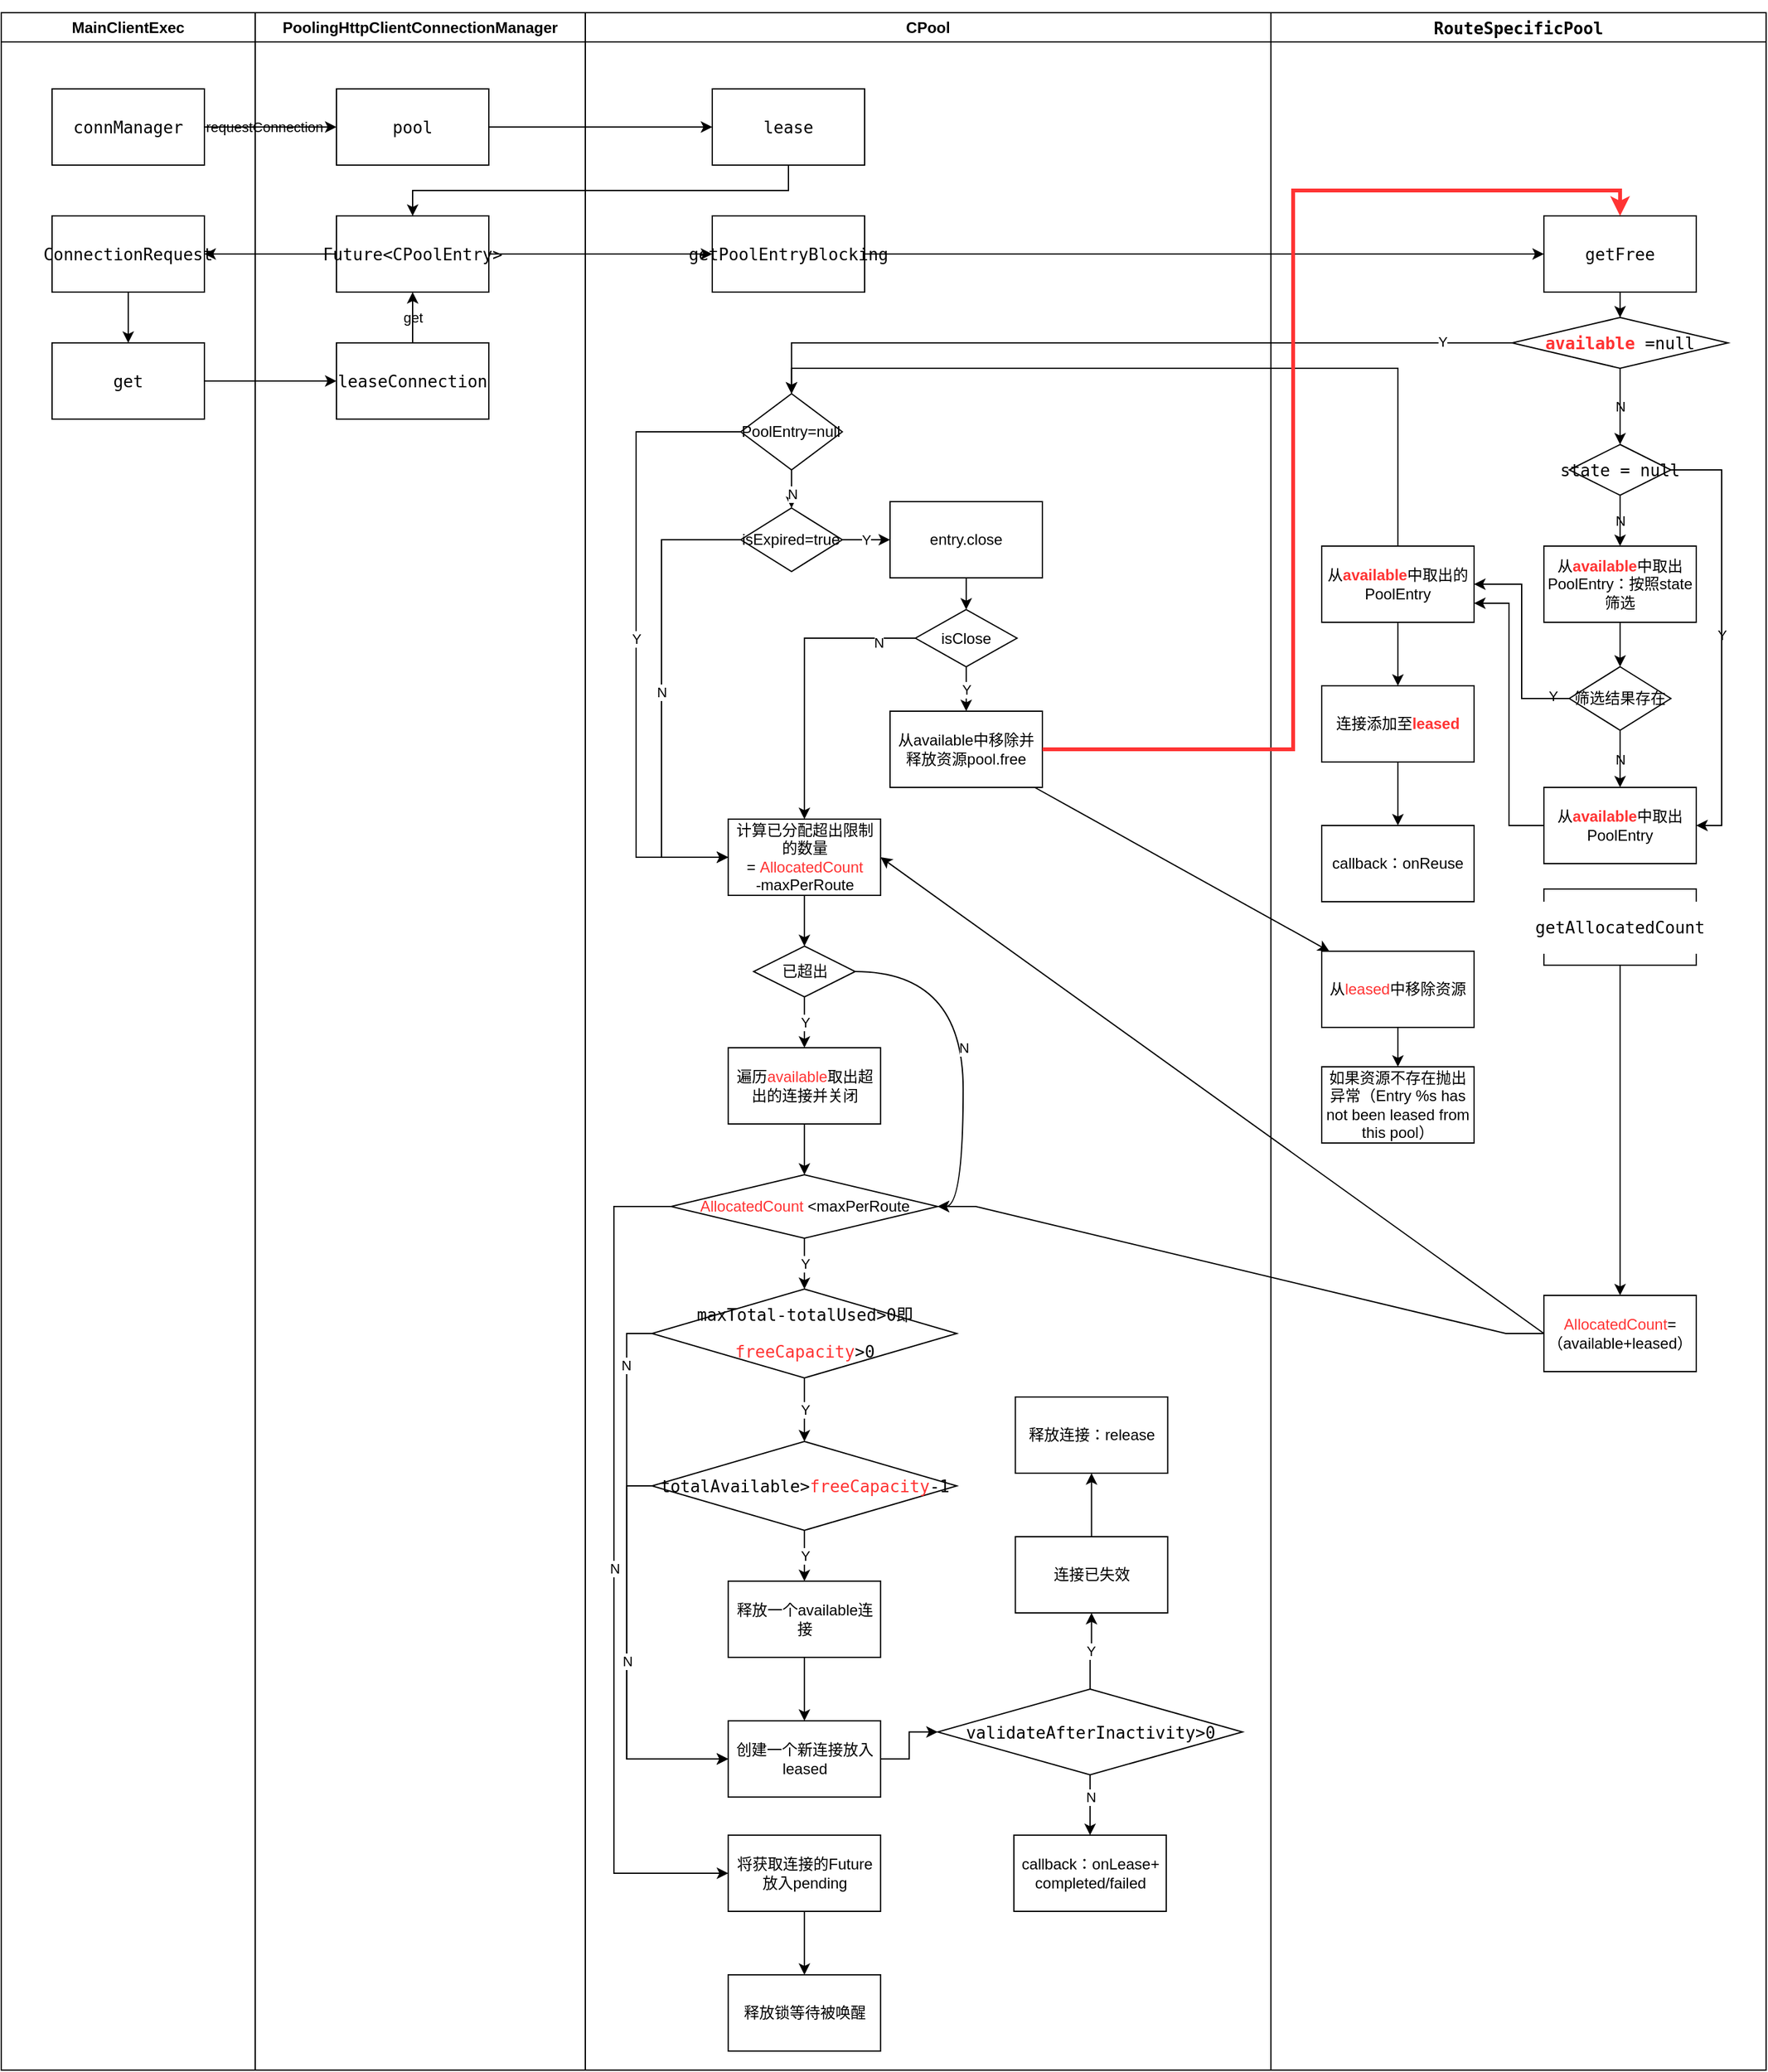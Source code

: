 <mxfile version="21.2.8" type="device">
  <diagram name="第 1 页" id="E9P2vQM6QKkF38F96HPs">
    <mxGraphModel dx="1466" dy="959" grid="1" gridSize="10" guides="1" tooltips="1" connect="1" arrows="1" fold="1" page="1" pageScale="1" pageWidth="827" pageHeight="1169" math="0" shadow="0">
      <root>
        <mxCell id="0" />
        <mxCell id="1" parent="0" />
        <mxCell id="orUGkDXjESginr_FINSn-1" value="PoolingHttpClientConnectionManager" style="swimlane;whiteSpace=wrap;html=1;labelBorderColor=none;labelBackgroundColor=none;" parent="1" vertex="1">
          <mxGeometry x="350" y="70" width="260" height="1620" as="geometry" />
        </mxCell>
        <mxCell id="orUGkDXjESginr_FINSn-4" value="&lt;pre style=&quot;font-family: &amp;quot;JetBrains Mono&amp;quot;, monospace; font-size: 9.8pt;&quot;&gt;&lt;pre style=&quot;font-family: &amp;quot;JetBrains Mono&amp;quot;, monospace; font-size: 9.8pt;&quot;&gt;pool&lt;/pre&gt;&lt;/pre&gt;" style="rounded=0;whiteSpace=wrap;html=1;labelBorderColor=none;labelBackgroundColor=none;fontColor=#000000;" parent="orUGkDXjESginr_FINSn-1" vertex="1">
          <mxGeometry x="64" y="60" width="120" height="60" as="geometry" />
        </mxCell>
        <mxCell id="orUGkDXjESginr_FINSn-21" value="get" style="edgeStyle=orthogonalEdgeStyle;rounded=0;orthogonalLoop=1;jettySize=auto;html=1;exitX=0.5;exitY=0;exitDx=0;exitDy=0;entryX=0.5;entryY=1;entryDx=0;entryDy=0;labelBorderColor=none;labelBackgroundColor=none;fontColor=#000000;" parent="orUGkDXjESginr_FINSn-1" source="orUGkDXjESginr_FINSn-14" target="orUGkDXjESginr_FINSn-16" edge="1">
          <mxGeometry relative="1" as="geometry" />
        </mxCell>
        <mxCell id="orUGkDXjESginr_FINSn-14" value="&lt;pre style=&quot;font-family: &amp;quot;JetBrains Mono&amp;quot;, monospace; font-size: 9.8pt;&quot;&gt;&lt;pre style=&quot;font-family: &amp;quot;JetBrains Mono&amp;quot;, monospace; font-size: 9.8pt;&quot;&gt;leaseConnection&lt;/pre&gt;&lt;/pre&gt;" style="rounded=0;whiteSpace=wrap;html=1;labelBorderColor=none;labelBackgroundColor=none;fontColor=#000000;" parent="orUGkDXjESginr_FINSn-1" vertex="1">
          <mxGeometry x="64" y="260" width="120" height="60" as="geometry" />
        </mxCell>
        <mxCell id="orUGkDXjESginr_FINSn-16" value="&lt;pre style=&quot;font-family: &amp;quot;JetBrains Mono&amp;quot;, monospace; font-size: 9.8pt;&quot;&gt;&lt;pre style=&quot;font-family: &amp;quot;JetBrains Mono&amp;quot;, monospace; font-size: 9.8pt;&quot;&gt;Future&amp;lt;CPoolEntry&amp;gt;&lt;/pre&gt;&lt;/pre&gt;" style="rounded=0;whiteSpace=wrap;html=1;labelBorderColor=none;labelBackgroundColor=none;fontColor=#000000;" parent="orUGkDXjESginr_FINSn-1" vertex="1">
          <mxGeometry x="64" y="160" width="120" height="60" as="geometry" />
        </mxCell>
        <mxCell id="orUGkDXjESginr_FINSn-2" value="MainClientExec" style="swimlane;whiteSpace=wrap;html=1;labelBorderColor=none;labelBackgroundColor=none;" parent="1" vertex="1">
          <mxGeometry x="150" y="70" width="200" height="1620" as="geometry" />
        </mxCell>
        <mxCell id="orUGkDXjESginr_FINSn-3" value="&lt;pre style=&quot;font-family: &amp;quot;JetBrains Mono&amp;quot;, monospace; font-size: 9.8pt;&quot;&gt;connManager&lt;/pre&gt;" style="rounded=0;whiteSpace=wrap;html=1;labelBorderColor=none;labelBackgroundColor=none;fontColor=#000000;" parent="orUGkDXjESginr_FINSn-2" vertex="1">
          <mxGeometry x="40" y="60" width="120" height="60" as="geometry" />
        </mxCell>
        <mxCell id="orUGkDXjESginr_FINSn-13" value="" style="edgeStyle=orthogonalEdgeStyle;rounded=0;orthogonalLoop=1;jettySize=auto;html=1;labelBorderColor=none;labelBackgroundColor=none;fontColor=#000000;" parent="orUGkDXjESginr_FINSn-2" source="orUGkDXjESginr_FINSn-10" target="orUGkDXjESginr_FINSn-12" edge="1">
          <mxGeometry relative="1" as="geometry" />
        </mxCell>
        <mxCell id="orUGkDXjESginr_FINSn-10" value="&lt;pre style=&quot;font-family: &amp;quot;JetBrains Mono&amp;quot;, monospace; font-size: 9.8pt;&quot;&gt;&lt;pre style=&quot;font-family: &amp;quot;JetBrains Mono&amp;quot;, monospace; font-size: 9.8pt;&quot;&gt;ConnectionRequest&lt;/pre&gt;&lt;/pre&gt;" style="rounded=0;whiteSpace=wrap;html=1;labelBorderColor=none;labelBackgroundColor=none;fontColor=#000000;" parent="orUGkDXjESginr_FINSn-2" vertex="1">
          <mxGeometry x="40" y="160" width="120" height="60" as="geometry" />
        </mxCell>
        <mxCell id="orUGkDXjESginr_FINSn-12" value="&lt;pre style=&quot;font-family: &amp;quot;JetBrains Mono&amp;quot;, monospace; font-size: 9.8pt;&quot;&gt;&lt;pre style=&quot;font-family: &amp;quot;JetBrains Mono&amp;quot;, monospace; font-size: 9.8pt;&quot;&gt;get&lt;/pre&gt;&lt;/pre&gt;" style="rounded=0;whiteSpace=wrap;html=1;labelBorderColor=none;labelBackgroundColor=none;fontColor=#000000;" parent="orUGkDXjESginr_FINSn-2" vertex="1">
          <mxGeometry x="40" y="260" width="120" height="60" as="geometry" />
        </mxCell>
        <mxCell id="orUGkDXjESginr_FINSn-5" value="" style="edgeStyle=orthogonalEdgeStyle;rounded=0;orthogonalLoop=1;jettySize=auto;html=1;labelBorderColor=none;labelBackgroundColor=none;fontColor=#000000;" parent="1" source="orUGkDXjESginr_FINSn-3" target="orUGkDXjESginr_FINSn-4" edge="1">
          <mxGeometry relative="1" as="geometry" />
        </mxCell>
        <mxCell id="orUGkDXjESginr_FINSn-6" value="requestConnection" style="edgeLabel;html=1;align=center;verticalAlign=middle;resizable=0;points=[];labelBorderColor=none;labelBackgroundColor=none;fontColor=#000000;" parent="orUGkDXjESginr_FINSn-5" vertex="1" connectable="0">
          <mxGeometry x="-0.1" relative="1" as="geometry">
            <mxPoint as="offset" />
          </mxGeometry>
        </mxCell>
        <mxCell id="orUGkDXjESginr_FINSn-8" value="" style="edgeStyle=orthogonalEdgeStyle;rounded=0;orthogonalLoop=1;jettySize=auto;html=1;labelBorderColor=none;labelBackgroundColor=none;fontColor=#000000;" parent="1" source="orUGkDXjESginr_FINSn-4" target="orUGkDXjESginr_FINSn-7" edge="1">
          <mxGeometry relative="1" as="geometry" />
        </mxCell>
        <mxCell id="orUGkDXjESginr_FINSn-9" value="CPool" style="swimlane;whiteSpace=wrap;html=1;labelBorderColor=none;labelBackgroundColor=none;" parent="1" vertex="1">
          <mxGeometry x="610" y="70" width="540" height="1620" as="geometry" />
        </mxCell>
        <mxCell id="orUGkDXjESginr_FINSn-7" value="&lt;pre style=&quot;font-family: &amp;quot;JetBrains Mono&amp;quot;, monospace; font-size: 9.8pt;&quot;&gt;&lt;pre style=&quot;font-family: &amp;quot;JetBrains Mono&amp;quot;, monospace; font-size: 9.8pt;&quot;&gt;lease&lt;/pre&gt;&lt;/pre&gt;" style="rounded=0;whiteSpace=wrap;html=1;labelBorderColor=none;labelBackgroundColor=none;fontColor=#000000;" parent="orUGkDXjESginr_FINSn-9" vertex="1">
          <mxGeometry x="100" y="60" width="120" height="60" as="geometry" />
        </mxCell>
        <mxCell id="orUGkDXjESginr_FINSn-22" value="&lt;pre style=&quot;font-family: &amp;quot;JetBrains Mono&amp;quot;, monospace; font-size: 9.8pt;&quot;&gt;&lt;pre style=&quot;font-family: &amp;quot;JetBrains Mono&amp;quot;, monospace; font-size: 9.8pt;&quot;&gt;getPoolEntryBlocking&lt;/pre&gt;&lt;/pre&gt;" style="rounded=0;whiteSpace=wrap;html=1;labelBorderColor=none;labelBackgroundColor=none;fontColor=#000000;" parent="orUGkDXjESginr_FINSn-9" vertex="1">
          <mxGeometry x="100" y="160" width="120" height="60" as="geometry" />
        </mxCell>
        <mxCell id="orUGkDXjESginr_FINSn-52" value="" style="edgeStyle=orthogonalEdgeStyle;rounded=0;orthogonalLoop=1;jettySize=auto;html=1;" parent="orUGkDXjESginr_FINSn-9" source="orUGkDXjESginr_FINSn-48" target="orUGkDXjESginr_FINSn-51" edge="1">
          <mxGeometry relative="1" as="geometry" />
        </mxCell>
        <mxCell id="orUGkDXjESginr_FINSn-48" value="计算已分配超出限制的数量=&amp;nbsp;&lt;font color=&quot;#ff3333&quot;&gt;AllocatedCount&lt;/font&gt;&lt;br&gt;-maxPerRoute" style="whiteSpace=wrap;html=1;rounded=0;labelBorderColor=none;labelBackgroundColor=none;fontColor=#000000;" parent="orUGkDXjESginr_FINSn-9" vertex="1">
          <mxGeometry x="112.57" y="635" width="120" height="60" as="geometry" />
        </mxCell>
        <mxCell id="orUGkDXjESginr_FINSn-54" value="Y" style="edgeStyle=orthogonalEdgeStyle;rounded=0;orthogonalLoop=1;jettySize=auto;html=1;" parent="orUGkDXjESginr_FINSn-9" source="orUGkDXjESginr_FINSn-51" target="orUGkDXjESginr_FINSn-53" edge="1">
          <mxGeometry relative="1" as="geometry" />
        </mxCell>
        <mxCell id="orUGkDXjESginr_FINSn-87" value="N" style="edgeStyle=orthogonalEdgeStyle;rounded=0;orthogonalLoop=1;jettySize=auto;html=1;exitX=1;exitY=0.5;exitDx=0;exitDy=0;entryX=1;entryY=0.5;entryDx=0;entryDy=0;curved=1;" parent="orUGkDXjESginr_FINSn-9" source="orUGkDXjESginr_FINSn-51" target="orUGkDXjESginr_FINSn-57" edge="1">
          <mxGeometry relative="1" as="geometry" />
        </mxCell>
        <mxCell id="orUGkDXjESginr_FINSn-51" value="已超出" style="rhombus;whiteSpace=wrap;html=1;fontColor=#000000;rounded=0;labelBorderColor=none;labelBackgroundColor=none;" parent="orUGkDXjESginr_FINSn-9" vertex="1">
          <mxGeometry x="132.57" y="735" width="80" height="40" as="geometry" />
        </mxCell>
        <mxCell id="orUGkDXjESginr_FINSn-61" value="" style="edgeStyle=orthogonalEdgeStyle;rounded=0;orthogonalLoop=1;jettySize=auto;html=1;" parent="orUGkDXjESginr_FINSn-9" source="orUGkDXjESginr_FINSn-53" target="orUGkDXjESginr_FINSn-57" edge="1">
          <mxGeometry relative="1" as="geometry" />
        </mxCell>
        <mxCell id="orUGkDXjESginr_FINSn-53" value="遍历&lt;font color=&quot;#ff3333&quot;&gt;available&lt;/font&gt;取出超出的连接并关闭" style="whiteSpace=wrap;html=1;fontColor=#000000;rounded=0;labelBorderColor=none;labelBackgroundColor=none;" parent="orUGkDXjESginr_FINSn-9" vertex="1">
          <mxGeometry x="112.57" y="815" width="120" height="60" as="geometry" />
        </mxCell>
        <mxCell id="orUGkDXjESginr_FINSn-62" value="Y" style="edgeStyle=orthogonalEdgeStyle;rounded=0;orthogonalLoop=1;jettySize=auto;html=1;" parent="orUGkDXjESginr_FINSn-9" source="orUGkDXjESginr_FINSn-57" target="orUGkDXjESginr_FINSn-59" edge="1">
          <mxGeometry relative="1" as="geometry" />
        </mxCell>
        <mxCell id="orUGkDXjESginr_FINSn-85" value="N" style="edgeStyle=orthogonalEdgeStyle;rounded=0;orthogonalLoop=1;jettySize=auto;html=1;exitX=0;exitY=0.5;exitDx=0;exitDy=0;entryX=0;entryY=0.5;entryDx=0;entryDy=0;" parent="orUGkDXjESginr_FINSn-9" source="orUGkDXjESginr_FINSn-57" target="orUGkDXjESginr_FINSn-81" edge="1">
          <mxGeometry relative="1" as="geometry">
            <Array as="points">
              <mxPoint x="22.57" y="940" />
              <mxPoint x="22.57" y="1465" />
            </Array>
          </mxGeometry>
        </mxCell>
        <mxCell id="orUGkDXjESginr_FINSn-57" value="&lt;font color=&quot;#ff3333&quot;&gt;AllocatedCount&lt;/font&gt; &amp;lt;maxPerRoute" style="rhombus;whiteSpace=wrap;html=1;fontColor=#000000;rounded=0;labelBorderColor=none;labelBackgroundColor=none;" parent="orUGkDXjESginr_FINSn-9" vertex="1">
          <mxGeometry x="67.57" y="915" width="210" height="50" as="geometry" />
        </mxCell>
        <mxCell id="orUGkDXjESginr_FINSn-73" value="Y" style="edgeStyle=orthogonalEdgeStyle;rounded=0;orthogonalLoop=1;jettySize=auto;html=1;" parent="orUGkDXjESginr_FINSn-9" source="orUGkDXjESginr_FINSn-59" target="orUGkDXjESginr_FINSn-72" edge="1">
          <mxGeometry relative="1" as="geometry" />
        </mxCell>
        <mxCell id="orUGkDXjESginr_FINSn-79" style="edgeStyle=orthogonalEdgeStyle;rounded=0;orthogonalLoop=1;jettySize=auto;html=1;exitX=0;exitY=0.5;exitDx=0;exitDy=0;entryX=0;entryY=0.5;entryDx=0;entryDy=0;" parent="orUGkDXjESginr_FINSn-9" source="orUGkDXjESginr_FINSn-59" target="orUGkDXjESginr_FINSn-76" edge="1">
          <mxGeometry relative="1" as="geometry" />
        </mxCell>
        <mxCell id="orUGkDXjESginr_FINSn-80" value="N" style="edgeLabel;html=1;align=center;verticalAlign=middle;resizable=0;points=[];" parent="orUGkDXjESginr_FINSn-79" vertex="1" connectable="0">
          <mxGeometry x="-0.793" y="-1" relative="1" as="geometry">
            <mxPoint as="offset" />
          </mxGeometry>
        </mxCell>
        <mxCell id="orUGkDXjESginr_FINSn-59" value="&lt;pre style=&quot;font-family: &amp;quot;JetBrains Mono&amp;quot;, monospace; font-size: 9.8pt;&quot;&gt;maxTotal-totalUsed&amp;gt;0即&lt;/pre&gt;&lt;pre style=&quot;font-family: &amp;quot;JetBrains Mono&amp;quot;, monospace; font-size: 9.8pt;&quot;&gt;&lt;pre style=&quot;border-color: var(--border-color); font-family: &amp;quot;JetBrains Mono&amp;quot;, monospace; font-size: 9.8pt;&quot;&gt;&lt;font color=&quot;#ff3333&quot;&gt;freeCapacity&lt;/font&gt;&amp;gt;0&lt;/pre&gt;&lt;/pre&gt;" style="rhombus;html=1;fontColor=default;rounded=0;labelBorderColor=none;labelBackgroundColor=none;align=center;verticalAlign=middle;whiteSpace=wrap;horizontal=1;" parent="orUGkDXjESginr_FINSn-9" vertex="1">
          <mxGeometry x="52.57" y="1005" width="240" height="70" as="geometry" />
        </mxCell>
        <mxCell id="orUGkDXjESginr_FINSn-75" value="Y" style="edgeStyle=orthogonalEdgeStyle;rounded=0;orthogonalLoop=1;jettySize=auto;html=1;" parent="orUGkDXjESginr_FINSn-9" source="orUGkDXjESginr_FINSn-72" target="orUGkDXjESginr_FINSn-74" edge="1">
          <mxGeometry relative="1" as="geometry" />
        </mxCell>
        <mxCell id="orUGkDXjESginr_FINSn-78" value="N" style="edgeStyle=orthogonalEdgeStyle;rounded=0;orthogonalLoop=1;jettySize=auto;html=1;exitX=0;exitY=0.5;exitDx=0;exitDy=0;entryX=0;entryY=0.5;entryDx=0;entryDy=0;" parent="orUGkDXjESginr_FINSn-9" source="orUGkDXjESginr_FINSn-72" target="orUGkDXjESginr_FINSn-76" edge="1">
          <mxGeometry relative="1" as="geometry" />
        </mxCell>
        <mxCell id="orUGkDXjESginr_FINSn-72" value="&lt;pre style=&quot;font-family: &amp;quot;JetBrains Mono&amp;quot;, monospace; font-size: 9.8pt;&quot;&gt;&lt;pre style=&quot;font-family: &amp;quot;JetBrains Mono&amp;quot;, monospace; font-size: 9.8pt;&quot;&gt;totalAvailable&amp;gt;&lt;font color=&quot;#ff3333&quot;&gt;freeCapacity&lt;/font&gt;-1&lt;/pre&gt;&lt;/pre&gt;" style="rhombus;html=1;fontColor=default;rounded=0;labelBorderColor=none;labelBackgroundColor=none;align=center;verticalAlign=middle;whiteSpace=wrap;horizontal=1;" parent="orUGkDXjESginr_FINSn-9" vertex="1">
          <mxGeometry x="52.57" y="1125" width="240" height="70" as="geometry" />
        </mxCell>
        <mxCell id="orUGkDXjESginr_FINSn-120" value="" style="edgeStyle=orthogonalEdgeStyle;rounded=0;orthogonalLoop=1;jettySize=auto;html=1;" parent="orUGkDXjESginr_FINSn-9" source="orUGkDXjESginr_FINSn-74" target="orUGkDXjESginr_FINSn-76" edge="1">
          <mxGeometry relative="1" as="geometry" />
        </mxCell>
        <mxCell id="orUGkDXjESginr_FINSn-74" value="释放一个available连接" style="whiteSpace=wrap;html=1;rounded=0;labelBorderColor=none;labelBackgroundColor=none;" parent="orUGkDXjESginr_FINSn-9" vertex="1">
          <mxGeometry x="112.57" y="1235" width="120" height="60" as="geometry" />
        </mxCell>
        <mxCell id="R5NUrXiZU25yeyXuYeoO-2" value="" style="edgeStyle=orthogonalEdgeStyle;rounded=0;orthogonalLoop=1;jettySize=auto;html=1;entryX=0;entryY=0.5;entryDx=0;entryDy=0;" edge="1" parent="orUGkDXjESginr_FINSn-9" source="orUGkDXjESginr_FINSn-76" target="R5NUrXiZU25yeyXuYeoO-1">
          <mxGeometry relative="1" as="geometry" />
        </mxCell>
        <mxCell id="orUGkDXjESginr_FINSn-76" value="创建一个新连接放入leased" style="whiteSpace=wrap;html=1;rounded=0;labelBorderColor=none;labelBackgroundColor=none;" parent="orUGkDXjESginr_FINSn-9" vertex="1">
          <mxGeometry x="112.57" y="1345" width="120" height="60" as="geometry" />
        </mxCell>
        <mxCell id="orUGkDXjESginr_FINSn-84" value="" style="edgeStyle=orthogonalEdgeStyle;rounded=0;orthogonalLoop=1;jettySize=auto;html=1;" parent="orUGkDXjESginr_FINSn-9" source="orUGkDXjESginr_FINSn-81" target="orUGkDXjESginr_FINSn-83" edge="1">
          <mxGeometry relative="1" as="geometry" />
        </mxCell>
        <mxCell id="orUGkDXjESginr_FINSn-81" value="将获取连接的Future放入pending" style="whiteSpace=wrap;html=1;rounded=0;labelBorderColor=none;labelBackgroundColor=none;" parent="orUGkDXjESginr_FINSn-9" vertex="1">
          <mxGeometry x="112.57" y="1435" width="120" height="60" as="geometry" />
        </mxCell>
        <mxCell id="orUGkDXjESginr_FINSn-83" value="释放锁等待被唤醒" style="whiteSpace=wrap;html=1;rounded=0;labelBorderColor=none;labelBackgroundColor=none;" parent="orUGkDXjESginr_FINSn-9" vertex="1">
          <mxGeometry x="112.57" y="1545" width="120" height="60" as="geometry" />
        </mxCell>
        <mxCell id="orUGkDXjESginr_FINSn-94" value="" style="edgeStyle=orthogonalEdgeStyle;rounded=0;orthogonalLoop=1;jettySize=auto;html=1;" parent="orUGkDXjESginr_FINSn-9" source="orUGkDXjESginr_FINSn-90" target="orUGkDXjESginr_FINSn-93" edge="1">
          <mxGeometry relative="1" as="geometry" />
        </mxCell>
        <mxCell id="orUGkDXjESginr_FINSn-98" value="N" style="edgeLabel;html=1;align=center;verticalAlign=middle;resizable=0;points=[];" parent="orUGkDXjESginr_FINSn-94" vertex="1" connectable="0">
          <mxGeometry x="-0.168" relative="1" as="geometry">
            <mxPoint as="offset" />
          </mxGeometry>
        </mxCell>
        <mxCell id="orUGkDXjESginr_FINSn-103" value="Y" style="edgeStyle=orthogonalEdgeStyle;rounded=0;orthogonalLoop=1;jettySize=auto;html=1;exitX=0;exitY=0.5;exitDx=0;exitDy=0;entryX=0;entryY=0.5;entryDx=0;entryDy=0;" parent="orUGkDXjESginr_FINSn-9" source="orUGkDXjESginr_FINSn-90" target="orUGkDXjESginr_FINSn-48" edge="1">
          <mxGeometry relative="1" as="geometry">
            <Array as="points">
              <mxPoint x="40" y="330" />
              <mxPoint x="40" y="665" />
            </Array>
          </mxGeometry>
        </mxCell>
        <mxCell id="orUGkDXjESginr_FINSn-90" value="PoolEntry=null" style="rhombus;whiteSpace=wrap;html=1;" parent="orUGkDXjESginr_FINSn-9" vertex="1">
          <mxGeometry x="122.43" y="300" width="80" height="60" as="geometry" />
        </mxCell>
        <mxCell id="orUGkDXjESginr_FINSn-102" value="Y" style="edgeStyle=orthogonalEdgeStyle;rounded=0;orthogonalLoop=1;jettySize=auto;html=1;" parent="orUGkDXjESginr_FINSn-9" source="orUGkDXjESginr_FINSn-93" target="orUGkDXjESginr_FINSn-101" edge="1">
          <mxGeometry relative="1" as="geometry" />
        </mxCell>
        <mxCell id="orUGkDXjESginr_FINSn-104" value="N" style="edgeStyle=orthogonalEdgeStyle;rounded=0;orthogonalLoop=1;jettySize=auto;html=1;exitX=0;exitY=0.5;exitDx=0;exitDy=0;entryX=0;entryY=0.5;entryDx=0;entryDy=0;" parent="orUGkDXjESginr_FINSn-9" source="orUGkDXjESginr_FINSn-93" target="orUGkDXjESginr_FINSn-48" edge="1">
          <mxGeometry relative="1" as="geometry">
            <Array as="points">
              <mxPoint x="60" y="415" />
              <mxPoint x="60" y="665" />
            </Array>
          </mxGeometry>
        </mxCell>
        <mxCell id="orUGkDXjESginr_FINSn-93" value="isExpired=true" style="rhombus;whiteSpace=wrap;html=1;" parent="orUGkDXjESginr_FINSn-9" vertex="1">
          <mxGeometry x="122.43" y="390" width="80" height="50" as="geometry" />
        </mxCell>
        <mxCell id="orUGkDXjESginr_FINSn-106" value="" style="edgeStyle=orthogonalEdgeStyle;rounded=0;orthogonalLoop=1;jettySize=auto;html=1;" parent="orUGkDXjESginr_FINSn-9" source="orUGkDXjESginr_FINSn-101" target="orUGkDXjESginr_FINSn-105" edge="1">
          <mxGeometry relative="1" as="geometry" />
        </mxCell>
        <mxCell id="orUGkDXjESginr_FINSn-101" value="entry.close" style="whiteSpace=wrap;html=1;" parent="orUGkDXjESginr_FINSn-9" vertex="1">
          <mxGeometry x="240" y="385" width="120" height="60" as="geometry" />
        </mxCell>
        <mxCell id="orUGkDXjESginr_FINSn-108" value="Y" style="edgeStyle=orthogonalEdgeStyle;rounded=0;orthogonalLoop=1;jettySize=auto;html=1;" parent="orUGkDXjESginr_FINSn-9" source="orUGkDXjESginr_FINSn-105" target="orUGkDXjESginr_FINSn-107" edge="1">
          <mxGeometry relative="1" as="geometry" />
        </mxCell>
        <mxCell id="orUGkDXjESginr_FINSn-109" style="edgeStyle=orthogonalEdgeStyle;rounded=0;orthogonalLoop=1;jettySize=auto;html=1;exitX=0;exitY=0.5;exitDx=0;exitDy=0;entryX=0.5;entryY=0;entryDx=0;entryDy=0;" parent="orUGkDXjESginr_FINSn-9" source="orUGkDXjESginr_FINSn-105" target="orUGkDXjESginr_FINSn-48" edge="1">
          <mxGeometry relative="1" as="geometry" />
        </mxCell>
        <mxCell id="orUGkDXjESginr_FINSn-119" value="N" style="edgeLabel;html=1;align=center;verticalAlign=middle;resizable=0;points=[];" parent="orUGkDXjESginr_FINSn-109" vertex="1" connectable="0">
          <mxGeometry x="-0.749" y="3" relative="1" as="geometry">
            <mxPoint as="offset" />
          </mxGeometry>
        </mxCell>
        <mxCell id="orUGkDXjESginr_FINSn-105" value="isClose" style="rhombus;whiteSpace=wrap;html=1;" parent="orUGkDXjESginr_FINSn-9" vertex="1">
          <mxGeometry x="260" y="470" width="80" height="45" as="geometry" />
        </mxCell>
        <mxCell id="orUGkDXjESginr_FINSn-107" value="从available中移除并释放资源pool.free" style="whiteSpace=wrap;html=1;" parent="orUGkDXjESginr_FINSn-9" vertex="1">
          <mxGeometry x="240" y="550" width="120" height="60" as="geometry" />
        </mxCell>
        <mxCell id="R5NUrXiZU25yeyXuYeoO-4" value="Y" style="edgeStyle=orthogonalEdgeStyle;rounded=0;orthogonalLoop=1;jettySize=auto;html=1;" edge="1" parent="orUGkDXjESginr_FINSn-9" source="R5NUrXiZU25yeyXuYeoO-1" target="R5NUrXiZU25yeyXuYeoO-3">
          <mxGeometry relative="1" as="geometry" />
        </mxCell>
        <mxCell id="R5NUrXiZU25yeyXuYeoO-12" value="" style="edgeStyle=orthogonalEdgeStyle;rounded=0;orthogonalLoop=1;jettySize=auto;html=1;" edge="1" parent="orUGkDXjESginr_FINSn-9" source="R5NUrXiZU25yeyXuYeoO-1" target="R5NUrXiZU25yeyXuYeoO-11">
          <mxGeometry relative="1" as="geometry" />
        </mxCell>
        <mxCell id="R5NUrXiZU25yeyXuYeoO-13" value="N" style="edgeLabel;html=1;align=center;verticalAlign=middle;resizable=0;points=[];" vertex="1" connectable="0" parent="R5NUrXiZU25yeyXuYeoO-12">
          <mxGeometry x="-0.272" relative="1" as="geometry">
            <mxPoint as="offset" />
          </mxGeometry>
        </mxCell>
        <mxCell id="R5NUrXiZU25yeyXuYeoO-1" value="&lt;pre style=&quot;font-family: &amp;quot;JetBrains Mono&amp;quot;, monospace; font-size: 9.8pt;&quot;&gt;validateAfterInactivity&amp;gt;0&lt;/pre&gt;" style="rhombus;whiteSpace=wrap;html=1;rounded=0;labelBorderColor=none;labelBackgroundColor=none;fontColor=default;verticalAlign=middle;" vertex="1" parent="orUGkDXjESginr_FINSn-9">
          <mxGeometry x="277.57" y="1320" width="240" height="67.5" as="geometry" />
        </mxCell>
        <mxCell id="R5NUrXiZU25yeyXuYeoO-10" value="" style="edgeStyle=orthogonalEdgeStyle;rounded=0;orthogonalLoop=1;jettySize=auto;html=1;" edge="1" parent="orUGkDXjESginr_FINSn-9" source="R5NUrXiZU25yeyXuYeoO-3" target="R5NUrXiZU25yeyXuYeoO-9">
          <mxGeometry relative="1" as="geometry" />
        </mxCell>
        <mxCell id="R5NUrXiZU25yeyXuYeoO-3" value="连接已失效" style="whiteSpace=wrap;html=1;rounded=0;labelBorderColor=none;labelBackgroundColor=none;" vertex="1" parent="orUGkDXjESginr_FINSn-9">
          <mxGeometry x="338.71" y="1200" width="120" height="60" as="geometry" />
        </mxCell>
        <mxCell id="R5NUrXiZU25yeyXuYeoO-9" value="释放连接：release" style="whiteSpace=wrap;html=1;rounded=0;labelBorderColor=none;labelBackgroundColor=none;" vertex="1" parent="orUGkDXjESginr_FINSn-9">
          <mxGeometry x="338.71" y="1090" width="120" height="60" as="geometry" />
        </mxCell>
        <mxCell id="R5NUrXiZU25yeyXuYeoO-11" value="callback：onLease+&lt;br&gt;completed/failed" style="whiteSpace=wrap;html=1;verticalAlign=middle;rounded=0;labelBorderColor=none;labelBackgroundColor=none;" vertex="1" parent="orUGkDXjESginr_FINSn-9">
          <mxGeometry x="337.575" y="1435" width="120" height="60" as="geometry" />
        </mxCell>
        <mxCell id="orUGkDXjESginr_FINSn-15" value="" style="edgeStyle=orthogonalEdgeStyle;rounded=0;orthogonalLoop=1;jettySize=auto;html=1;labelBorderColor=none;labelBackgroundColor=none;fontColor=#000000;" parent="1" source="orUGkDXjESginr_FINSn-12" target="orUGkDXjESginr_FINSn-14" edge="1">
          <mxGeometry relative="1" as="geometry" />
        </mxCell>
        <mxCell id="orUGkDXjESginr_FINSn-17" value="" style="edgeStyle=orthogonalEdgeStyle;rounded=0;orthogonalLoop=1;jettySize=auto;html=1;exitX=0.5;exitY=1;exitDx=0;exitDy=0;labelBorderColor=none;labelBackgroundColor=none;fontColor=#000000;" parent="1" source="orUGkDXjESginr_FINSn-7" target="orUGkDXjESginr_FINSn-16" edge="1">
          <mxGeometry relative="1" as="geometry" />
        </mxCell>
        <mxCell id="orUGkDXjESginr_FINSn-18" value="" style="edgeStyle=orthogonalEdgeStyle;rounded=0;orthogonalLoop=1;jettySize=auto;html=1;labelBorderColor=none;labelBackgroundColor=none;fontColor=#000000;" parent="1" source="orUGkDXjESginr_FINSn-16" target="orUGkDXjESginr_FINSn-10" edge="1">
          <mxGeometry relative="1" as="geometry" />
        </mxCell>
        <mxCell id="orUGkDXjESginr_FINSn-23" value="" style="edgeStyle=orthogonalEdgeStyle;rounded=0;orthogonalLoop=1;jettySize=auto;html=1;labelBorderColor=none;labelBackgroundColor=none;fontColor=#000000;" parent="1" source="orUGkDXjESginr_FINSn-16" target="orUGkDXjESginr_FINSn-22" edge="1">
          <mxGeometry relative="1" as="geometry" />
        </mxCell>
        <mxCell id="orUGkDXjESginr_FINSn-24" value="&lt;pre style=&quot;font-family: &amp;quot;JetBrains Mono&amp;quot;, monospace; font-size: 9.8pt;&quot;&gt;RouteSpecificPool&lt;/pre&gt;" style="swimlane;whiteSpace=wrap;html=1;labelBorderColor=none;labelBackgroundColor=none;fontColor=#000000;verticalAlign=middle;" parent="1" vertex="1">
          <mxGeometry x="1150" y="70" width="390" height="1620" as="geometry" />
        </mxCell>
        <mxCell id="orUGkDXjESginr_FINSn-28" value="" style="edgeStyle=orthogonalEdgeStyle;rounded=0;orthogonalLoop=1;jettySize=auto;html=1;labelBorderColor=none;labelBackgroundColor=none;" parent="orUGkDXjESginr_FINSn-24" source="orUGkDXjESginr_FINSn-25" target="orUGkDXjESginr_FINSn-27" edge="1">
          <mxGeometry relative="1" as="geometry" />
        </mxCell>
        <mxCell id="orUGkDXjESginr_FINSn-25" value="&lt;pre style=&quot;font-family: &amp;quot;JetBrains Mono&amp;quot;, monospace; font-size: 9.8pt;&quot;&gt;&lt;pre style=&quot;font-family: &amp;quot;JetBrains Mono&amp;quot;, monospace; font-size: 9.8pt;&quot;&gt;getFree&lt;/pre&gt;&lt;/pre&gt;" style="rounded=0;whiteSpace=wrap;html=1;labelBorderColor=none;labelBackgroundColor=none;fontColor=#000000;" parent="orUGkDXjESginr_FINSn-24" vertex="1">
          <mxGeometry x="215" y="160" width="120" height="60" as="geometry" />
        </mxCell>
        <mxCell id="orUGkDXjESginr_FINSn-30" value="N" style="edgeStyle=orthogonalEdgeStyle;rounded=0;orthogonalLoop=1;jettySize=auto;html=1;labelBorderColor=none;labelBackgroundColor=none;" parent="orUGkDXjESginr_FINSn-24" source="orUGkDXjESginr_FINSn-27" target="orUGkDXjESginr_FINSn-29" edge="1">
          <mxGeometry relative="1" as="geometry" />
        </mxCell>
        <mxCell id="orUGkDXjESginr_FINSn-27" value="&lt;pre style=&quot;font-family: &amp;quot;JetBrains Mono&amp;quot;, monospace; font-size: 9.8pt;&quot;&gt;&lt;b style=&quot;&quot;&gt;&lt;font color=&quot;#ff3333&quot;&gt;available&lt;/font&gt;&lt;/b&gt;&lt;font color=&quot;#a9b7c6&quot;&gt; &lt;/font&gt;=null&lt;/pre&gt;" style="rhombus;whiteSpace=wrap;html=1;rounded=0;labelBorderColor=none;labelBackgroundColor=none;" parent="orUGkDXjESginr_FINSn-24" vertex="1">
          <mxGeometry x="190" y="240" width="170" height="40" as="geometry" />
        </mxCell>
        <mxCell id="orUGkDXjESginr_FINSn-32" value="N" style="edgeStyle=orthogonalEdgeStyle;rounded=0;orthogonalLoop=1;jettySize=auto;html=1;labelBorderColor=none;labelBackgroundColor=none;" parent="orUGkDXjESginr_FINSn-24" source="orUGkDXjESginr_FINSn-29" target="orUGkDXjESginr_FINSn-31" edge="1">
          <mxGeometry relative="1" as="geometry" />
        </mxCell>
        <mxCell id="orUGkDXjESginr_FINSn-29" value="&lt;pre style=&quot;font-family: &amp;quot;JetBrains Mono&amp;quot;, monospace; font-size: 9.8pt;&quot;&gt;state = null&lt;/pre&gt;" style="rhombus;whiteSpace=wrap;html=1;rounded=0;labelBorderColor=none;labelBackgroundColor=none;fontColor=#000000;" parent="orUGkDXjESginr_FINSn-24" vertex="1">
          <mxGeometry x="235" y="340" width="80" height="40" as="geometry" />
        </mxCell>
        <mxCell id="orUGkDXjESginr_FINSn-38" value="" style="edgeStyle=orthogonalEdgeStyle;rounded=0;orthogonalLoop=1;jettySize=auto;html=1;labelBorderColor=none;labelBackgroundColor=none;" parent="orUGkDXjESginr_FINSn-24" source="orUGkDXjESginr_FINSn-31" target="orUGkDXjESginr_FINSn-37" edge="1">
          <mxGeometry relative="1" as="geometry" />
        </mxCell>
        <mxCell id="orUGkDXjESginr_FINSn-31" value="从&lt;b&gt;&lt;font color=&quot;#ff3333&quot;&gt;available&lt;/font&gt;&lt;/b&gt;中取出PoolEntry：按照state筛选" style="whiteSpace=wrap;html=1;rounded=0;labelBorderColor=none;labelBackgroundColor=none;" parent="orUGkDXjESginr_FINSn-24" vertex="1">
          <mxGeometry x="215" y="420" width="120" height="60" as="geometry" />
        </mxCell>
        <mxCell id="orUGkDXjESginr_FINSn-39" value="N" style="edgeStyle=orthogonalEdgeStyle;rounded=0;orthogonalLoop=1;jettySize=auto;html=1;labelBorderColor=none;labelBackgroundColor=none;" parent="orUGkDXjESginr_FINSn-24" source="orUGkDXjESginr_FINSn-37" target="orUGkDXjESginr_FINSn-33" edge="1">
          <mxGeometry relative="1" as="geometry" />
        </mxCell>
        <mxCell id="orUGkDXjESginr_FINSn-37" value="筛选结果存在" style="rhombus;whiteSpace=wrap;html=1;rounded=0;labelBorderColor=none;labelBackgroundColor=none;" parent="orUGkDXjESginr_FINSn-24" vertex="1">
          <mxGeometry x="235" y="515" width="80" height="50" as="geometry" />
        </mxCell>
        <mxCell id="orUGkDXjESginr_FINSn-33" value="从&lt;b&gt;&lt;font color=&quot;#ff3333&quot;&gt;available&lt;/font&gt;&lt;/b&gt;中取出PoolEntry" style="whiteSpace=wrap;html=1;rounded=0;labelBorderColor=none;labelBackgroundColor=none;" parent="orUGkDXjESginr_FINSn-24" vertex="1">
          <mxGeometry x="215" y="610" width="120" height="60" as="geometry" />
        </mxCell>
        <mxCell id="orUGkDXjESginr_FINSn-35" value="Y" style="edgeStyle=orthogonalEdgeStyle;rounded=0;orthogonalLoop=1;jettySize=auto;html=1;exitX=1;exitY=0.5;exitDx=0;exitDy=0;entryX=1;entryY=0.5;entryDx=0;entryDy=0;labelBorderColor=none;labelBackgroundColor=none;" parent="orUGkDXjESginr_FINSn-24" source="orUGkDXjESginr_FINSn-29" target="orUGkDXjESginr_FINSn-33" edge="1">
          <mxGeometry relative="1" as="geometry" />
        </mxCell>
        <mxCell id="orUGkDXjESginr_FINSn-63" value="&lt;pre style=&quot;font-family: &amp;quot;JetBrains Mono&amp;quot;, monospace; font-size: 9.8pt;&quot;&gt;getAllocatedCount&lt;/pre&gt;" style="whiteSpace=wrap;html=1;rounded=0;labelBorderColor=none;labelBackgroundColor=default;fontColor=default;" parent="orUGkDXjESginr_FINSn-24" vertex="1">
          <mxGeometry x="215" y="690" width="120" height="60" as="geometry" />
        </mxCell>
        <mxCell id="orUGkDXjESginr_FINSn-40" value="从&lt;b&gt;&lt;font color=&quot;#ff3333&quot;&gt;available&lt;/font&gt;&lt;/b&gt;中取出的PoolEntry" style="whiteSpace=wrap;html=1;rounded=0;labelBorderColor=none;labelBackgroundColor=none;" parent="orUGkDXjESginr_FINSn-24" vertex="1">
          <mxGeometry x="40" y="420" width="120" height="60" as="geometry" />
        </mxCell>
        <mxCell id="orUGkDXjESginr_FINSn-44" value="连接添加至&lt;b&gt;&lt;font color=&quot;#ff3333&quot;&gt;leased&lt;/font&gt;&lt;/b&gt;" style="whiteSpace=wrap;html=1;rounded=0;labelBorderColor=none;labelBackgroundColor=none;" parent="orUGkDXjESginr_FINSn-24" vertex="1">
          <mxGeometry x="40" y="530" width="120" height="60" as="geometry" />
        </mxCell>
        <mxCell id="orUGkDXjESginr_FINSn-46" value="callback：onReuse" style="whiteSpace=wrap;html=1;rounded=0;labelBorderColor=none;labelBackgroundColor=none;" parent="orUGkDXjESginr_FINSn-24" vertex="1">
          <mxGeometry x="40" y="640" width="120" height="60" as="geometry" />
        </mxCell>
        <mxCell id="orUGkDXjESginr_FINSn-42" style="edgeStyle=orthogonalEdgeStyle;rounded=0;orthogonalLoop=1;jettySize=auto;html=1;exitX=0;exitY=0.5;exitDx=0;exitDy=0;entryX=1;entryY=0.5;entryDx=0;entryDy=0;labelBorderColor=none;labelBackgroundColor=none;" parent="orUGkDXjESginr_FINSn-24" source="orUGkDXjESginr_FINSn-37" target="orUGkDXjESginr_FINSn-40" edge="1">
          <mxGeometry relative="1" as="geometry" />
        </mxCell>
        <mxCell id="orUGkDXjESginr_FINSn-43" value="Y" style="edgeLabel;html=1;align=center;verticalAlign=middle;resizable=0;points=[];labelBorderColor=none;labelBackgroundColor=none;" parent="orUGkDXjESginr_FINSn-42" vertex="1" connectable="0">
          <mxGeometry x="-0.834" y="-2" relative="1" as="geometry">
            <mxPoint as="offset" />
          </mxGeometry>
        </mxCell>
        <mxCell id="orUGkDXjESginr_FINSn-41" value="" style="edgeStyle=orthogonalEdgeStyle;rounded=0;orthogonalLoop=1;jettySize=auto;html=1;entryX=1;entryY=0.75;entryDx=0;entryDy=0;labelBorderColor=none;labelBackgroundColor=none;" parent="orUGkDXjESginr_FINSn-24" source="orUGkDXjESginr_FINSn-33" target="orUGkDXjESginr_FINSn-40" edge="1">
          <mxGeometry relative="1" as="geometry" />
        </mxCell>
        <mxCell id="orUGkDXjESginr_FINSn-45" value="" style="edgeStyle=orthogonalEdgeStyle;rounded=0;orthogonalLoop=1;jettySize=auto;html=1;labelBorderColor=none;labelBackgroundColor=none;" parent="orUGkDXjESginr_FINSn-24" source="orUGkDXjESginr_FINSn-40" target="orUGkDXjESginr_FINSn-44" edge="1">
          <mxGeometry relative="1" as="geometry" />
        </mxCell>
        <mxCell id="orUGkDXjESginr_FINSn-47" value="" style="edgeStyle=orthogonalEdgeStyle;rounded=0;orthogonalLoop=1;jettySize=auto;html=1;labelBorderColor=none;labelBackgroundColor=none;" parent="orUGkDXjESginr_FINSn-24" source="orUGkDXjESginr_FINSn-44" target="orUGkDXjESginr_FINSn-46" edge="1">
          <mxGeometry relative="1" as="geometry" />
        </mxCell>
        <mxCell id="orUGkDXjESginr_FINSn-67" value="&lt;font color=&quot;#ff3333&quot;&gt;AllocatedCount&lt;/font&gt;=（available+leased）" style="whiteSpace=wrap;html=1;fontColor=#000000;rounded=0;labelBorderColor=none;labelBackgroundColor=none;" parent="orUGkDXjESginr_FINSn-24" vertex="1">
          <mxGeometry x="215" y="1010" width="120" height="60" as="geometry" />
        </mxCell>
        <mxCell id="orUGkDXjESginr_FINSn-68" value="" style="edgeStyle=orthogonalEdgeStyle;rounded=0;orthogonalLoop=1;jettySize=auto;html=1;" parent="orUGkDXjESginr_FINSn-24" source="orUGkDXjESginr_FINSn-63" target="orUGkDXjESginr_FINSn-67" edge="1">
          <mxGeometry relative="1" as="geometry" />
        </mxCell>
        <mxCell id="orUGkDXjESginr_FINSn-118" value="" style="edgeStyle=orthogonalEdgeStyle;rounded=0;orthogonalLoop=1;jettySize=auto;html=1;" parent="orUGkDXjESginr_FINSn-24" source="orUGkDXjESginr_FINSn-116" target="orUGkDXjESginr_FINSn-117" edge="1">
          <mxGeometry relative="1" as="geometry" />
        </mxCell>
        <mxCell id="orUGkDXjESginr_FINSn-116" value="从&lt;font color=&quot;#ff3333&quot;&gt;leased&lt;/font&gt;中移除资源" style="rounded=0;whiteSpace=wrap;html=1;" parent="orUGkDXjESginr_FINSn-24" vertex="1">
          <mxGeometry x="39.998" y="738.98" width="120" height="60" as="geometry" />
        </mxCell>
        <mxCell id="orUGkDXjESginr_FINSn-117" value="如果资源不存在抛出异常（Entry %s has not been leased from this pool&lt;span style=&quot;background-color: initial;&quot;&gt;）&lt;/span&gt;" style="rounded=0;whiteSpace=wrap;html=1;" parent="orUGkDXjESginr_FINSn-24" vertex="1">
          <mxGeometry x="39.998" y="830.0" width="120" height="60" as="geometry" />
        </mxCell>
        <mxCell id="orUGkDXjESginr_FINSn-26" value="" style="edgeStyle=orthogonalEdgeStyle;rounded=0;orthogonalLoop=1;jettySize=auto;html=1;labelBorderColor=none;labelBackgroundColor=none;" parent="1" source="orUGkDXjESginr_FINSn-22" target="orUGkDXjESginr_FINSn-25" edge="1">
          <mxGeometry relative="1" as="geometry" />
        </mxCell>
        <mxCell id="orUGkDXjESginr_FINSn-88" style="rounded=0;orthogonalLoop=1;jettySize=auto;html=1;exitX=0;exitY=0.5;exitDx=0;exitDy=0;entryX=1;entryY=0.5;entryDx=0;entryDy=0;edgeStyle=entityRelationEdgeStyle;" parent="1" source="orUGkDXjESginr_FINSn-67" target="orUGkDXjESginr_FINSn-57" edge="1">
          <mxGeometry relative="1" as="geometry" />
        </mxCell>
        <mxCell id="orUGkDXjESginr_FINSn-89" style="rounded=0;orthogonalLoop=1;jettySize=auto;html=1;exitX=0;exitY=0.5;exitDx=0;exitDy=0;entryX=1;entryY=0.5;entryDx=0;entryDy=0;" parent="1" source="orUGkDXjESginr_FINSn-67" target="orUGkDXjESginr_FINSn-48" edge="1">
          <mxGeometry relative="1" as="geometry" />
        </mxCell>
        <mxCell id="orUGkDXjESginr_FINSn-91" style="edgeStyle=orthogonalEdgeStyle;rounded=0;orthogonalLoop=1;jettySize=auto;html=1;exitX=0;exitY=0.5;exitDx=0;exitDy=0;entryX=0.5;entryY=0;entryDx=0;entryDy=0;" parent="1" source="orUGkDXjESginr_FINSn-27" target="orUGkDXjESginr_FINSn-90" edge="1">
          <mxGeometry relative="1" as="geometry">
            <Array as="points">
              <mxPoint x="1175" y="330" />
              <mxPoint x="772" y="330" />
            </Array>
          </mxGeometry>
        </mxCell>
        <mxCell id="orUGkDXjESginr_FINSn-95" value="Y" style="edgeLabel;html=1;align=center;verticalAlign=middle;resizable=0;points=[];" parent="orUGkDXjESginr_FINSn-91" vertex="1" connectable="0">
          <mxGeometry x="-0.818" y="-1" relative="1" as="geometry">
            <mxPoint as="offset" />
          </mxGeometry>
        </mxCell>
        <mxCell id="orUGkDXjESginr_FINSn-92" style="edgeStyle=orthogonalEdgeStyle;rounded=0;orthogonalLoop=1;jettySize=auto;html=1;exitX=0.5;exitY=0;exitDx=0;exitDy=0;entryX=0.5;entryY=0;entryDx=0;entryDy=0;" parent="1" source="orUGkDXjESginr_FINSn-40" target="orUGkDXjESginr_FINSn-90" edge="1">
          <mxGeometry relative="1" as="geometry" />
        </mxCell>
        <mxCell id="orUGkDXjESginr_FINSn-110" style="edgeStyle=orthogonalEdgeStyle;rounded=0;orthogonalLoop=1;jettySize=auto;html=1;exitX=1;exitY=0.5;exitDx=0;exitDy=0;entryX=0.5;entryY=0;entryDx=0;entryDy=0;strokeColor=#FF3333;strokeWidth=3;" parent="1" source="orUGkDXjESginr_FINSn-107" target="orUGkDXjESginr_FINSn-25" edge="1">
          <mxGeometry relative="1" as="geometry" />
        </mxCell>
        <mxCell id="orUGkDXjESginr_FINSn-114" value="" style="rounded=0;orthogonalLoop=1;jettySize=auto;html=1;" parent="1" source="orUGkDXjESginr_FINSn-107" target="orUGkDXjESginr_FINSn-116" edge="1">
          <mxGeometry relative="1" as="geometry">
            <mxPoint x="1215.968" y="838.98" as="targetPoint" />
          </mxGeometry>
        </mxCell>
      </root>
    </mxGraphModel>
  </diagram>
</mxfile>
